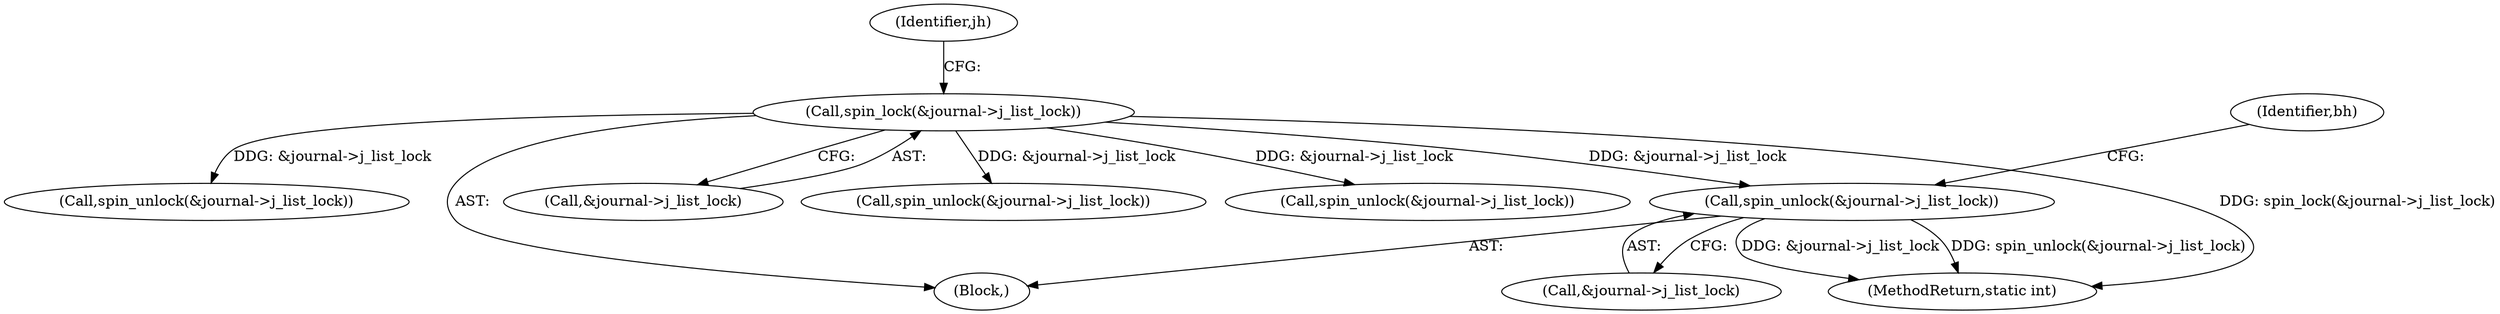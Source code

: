 digraph "0_linux_15291164b22a357cb211b618adfef4fa82fc0de3@pointer" {
"1000309" [label="(Call,spin_unlock(&journal->j_list_lock))"];
"1000137" [label="(Call,spin_lock(&journal->j_list_lock))"];
"1000309" [label="(Call,spin_unlock(&journal->j_list_lock))"];
"1000310" [label="(Call,&journal->j_list_lock)"];
"1000114" [label="(Block,)"];
"1000226" [label="(Call,spin_unlock(&journal->j_list_lock))"];
"1000274" [label="(Call,spin_unlock(&journal->j_list_lock))"];
"1000138" [label="(Call,&journal->j_list_lock)"];
"1000193" [label="(Call,spin_unlock(&journal->j_list_lock))"];
"1000137" [label="(Call,spin_lock(&journal->j_list_lock))"];
"1000315" [label="(Identifier,bh)"];
"1000346" [label="(MethodReturn,static int)"];
"1000143" [label="(Identifier,jh)"];
"1000309" -> "1000114"  [label="AST: "];
"1000309" -> "1000310"  [label="CFG: "];
"1000310" -> "1000309"  [label="AST: "];
"1000315" -> "1000309"  [label="CFG: "];
"1000309" -> "1000346"  [label="DDG: &journal->j_list_lock"];
"1000309" -> "1000346"  [label="DDG: spin_unlock(&journal->j_list_lock)"];
"1000137" -> "1000309"  [label="DDG: &journal->j_list_lock"];
"1000137" -> "1000114"  [label="AST: "];
"1000137" -> "1000138"  [label="CFG: "];
"1000138" -> "1000137"  [label="AST: "];
"1000143" -> "1000137"  [label="CFG: "];
"1000137" -> "1000346"  [label="DDG: spin_lock(&journal->j_list_lock)"];
"1000137" -> "1000193"  [label="DDG: &journal->j_list_lock"];
"1000137" -> "1000226"  [label="DDG: &journal->j_list_lock"];
"1000137" -> "1000274"  [label="DDG: &journal->j_list_lock"];
}
